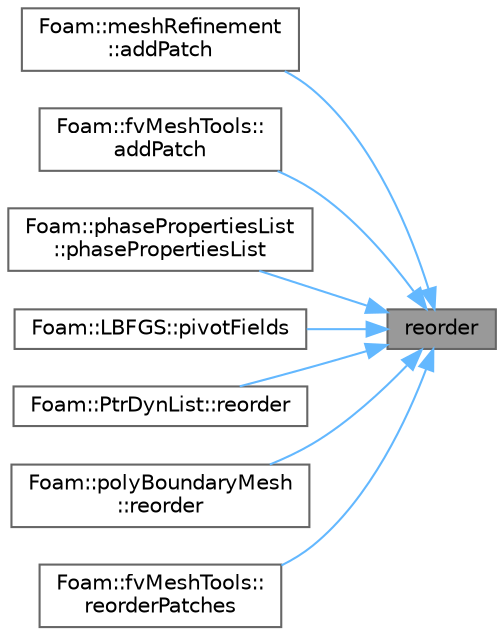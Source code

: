 digraph "reorder"
{
 // LATEX_PDF_SIZE
  bgcolor="transparent";
  edge [fontname=Helvetica,fontsize=10,labelfontname=Helvetica,labelfontsize=10];
  node [fontname=Helvetica,fontsize=10,shape=box,height=0.2,width=0.4];
  rankdir="RL";
  Node1 [id="Node000001",label="reorder",height=0.2,width=0.4,color="gray40", fillcolor="grey60", style="filled", fontcolor="black",tooltip=" "];
  Node1 -> Node2 [id="edge1_Node000001_Node000002",dir="back",color="steelblue1",style="solid",tooltip=" "];
  Node2 [id="Node000002",label="Foam::meshRefinement\l::addPatch",height=0.2,width=0.4,color="grey40", fillcolor="white", style="filled",URL="$classFoam_1_1meshRefinement.html#a7648b2de2bf053048ba38532a8cf73a1",tooltip=" "];
  Node1 -> Node3 [id="edge2_Node000001_Node000003",dir="back",color="steelblue1",style="solid",tooltip=" "];
  Node3 [id="Node000003",label="Foam::fvMeshTools::\laddPatch",height=0.2,width=0.4,color="grey40", fillcolor="white", style="filled",URL="$classFoam_1_1fvMeshTools.html#a590f160ae7ad17fa6394045ac077b9bf",tooltip=" "];
  Node1 -> Node4 [id="edge3_Node000001_Node000004",dir="back",color="steelblue1",style="solid",tooltip=" "];
  Node4 [id="Node000004",label="Foam::phasePropertiesList\l::phasePropertiesList",height=0.2,width=0.4,color="grey40", fillcolor="white", style="filled",URL="$classFoam_1_1phasePropertiesList.html#ac753eab35a6075c23a3f55b16f59750a",tooltip=" "];
  Node1 -> Node5 [id="edge4_Node000001_Node000005",dir="back",color="steelblue1",style="solid",tooltip=" "];
  Node5 [id="Node000005",label="Foam::LBFGS::pivotFields",height=0.2,width=0.4,color="grey40", fillcolor="white", style="filled",URL="$classFoam_1_1LBFGS.html#a08d12bf27c1af974846cd6918bd14c67",tooltip=" "];
  Node1 -> Node6 [id="edge5_Node000001_Node000006",dir="back",color="steelblue1",style="solid",tooltip=" "];
  Node6 [id="Node000006",label="Foam::PtrDynList::reorder",height=0.2,width=0.4,color="grey40", fillcolor="white", style="filled",URL="$classFoam_1_1PtrDynList.html#ab2a6bf14f3b63a24185844399b41078a",tooltip=" "];
  Node1 -> Node7 [id="edge6_Node000001_Node000007",dir="back",color="steelblue1",style="solid",tooltip=" "];
  Node7 [id="Node000007",label="Foam::polyBoundaryMesh\l::reorder",height=0.2,width=0.4,color="grey40", fillcolor="white", style="filled",URL="$classFoam_1_1polyBoundaryMesh.html#a44a466d277978b46e9a7428b6ea41aad",tooltip=" "];
  Node1 -> Node8 [id="edge7_Node000001_Node000008",dir="back",color="steelblue1",style="solid",tooltip=" "];
  Node8 [id="Node000008",label="Foam::fvMeshTools::\lreorderPatches",height=0.2,width=0.4,color="grey40", fillcolor="white", style="filled",URL="$classFoam_1_1fvMeshTools.html#a18d7d3895abc0ab81c525bd81ba69a9c",tooltip=" "];
}
